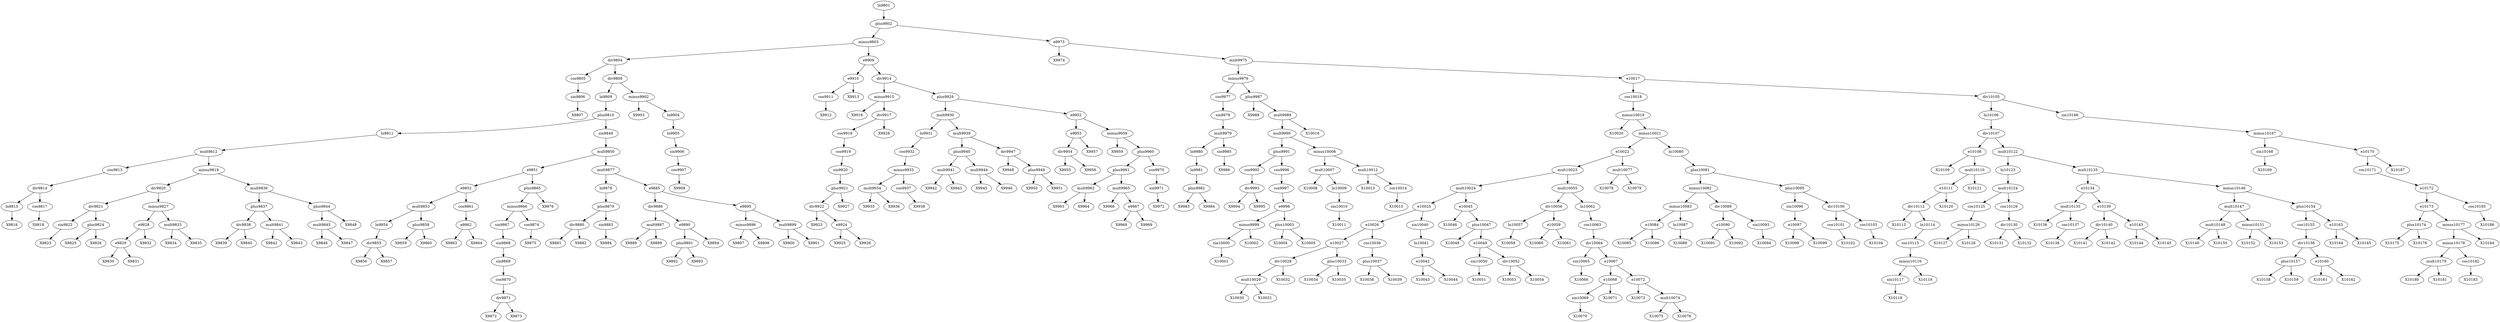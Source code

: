 digraph T {
	sin9806 -> X9807
	cos9805 -> sin9806
	div9804 -> cos9805
	ln9815 -> X9816
	div9814 -> ln9815
	cos9817 -> X9818
	div9814 -> cos9817
	cos9813 -> div9814
	mult9812 -> cos9813
	sin9822 -> X9823
	div9821 -> sin9822
	plus9824 -> X9825
	plus9824 -> X9826
	div9821 -> plus9824
	div9820 -> div9821
	e9829 -> X9830
	e9829 -> X9831
	e9828 -> e9829
	e9828 -> X9832
	minus9827 -> e9828
	mult9833 -> X9834
	mult9833 -> X9835
	minus9827 -> mult9833
	div9820 -> minus9827
	minus9819 -> div9820
	div9838 -> X9839
	div9838 -> X9840
	plus9837 -> div9838
	mult9841 -> X9842
	mult9841 -> X9843
	plus9837 -> mult9841
	mult9836 -> plus9837
	mult9845 -> X9846
	mult9845 -> X9847
	plus9844 -> mult9845
	plus9844 -> X9848
	mult9836 -> plus9844
	minus9819 -> mult9836
	mult9812 -> minus9819
	ln9811 -> mult9812
	plus9810 -> ln9811
	div9855 -> X9856
	div9855 -> X9857
	ln9854 -> div9855
	mult9853 -> ln9854
	plus9858 -> X9859
	plus9858 -> X9860
	mult9853 -> plus9858
	e9852 -> mult9853
	e9862 -> X9863
	e9862 -> X9864
	cos9861 -> e9862
	e9852 -> cos9861
	e9851 -> e9852
	div9871 -> X9872
	div9871 -> X9873
	cos9870 -> div9871
	sin9869 -> cos9870
	sin9868 -> sin9869
	sin9867 -> sin9868
	minus9866 -> sin9867
	cos9874 -> X9875
	minus9866 -> cos9874
	plus9865 -> minus9866
	plus9865 -> X9876
	e9851 -> plus9865
	mult9850 -> e9851
	div9880 -> X9881
	div9880 -> X9882
	plus9879 -> div9880
	sin9883 -> X9884
	plus9879 -> sin9883
	ln9878 -> plus9879
	mult9877 -> ln9878
	mult9887 -> X9888
	mult9887 -> X9889
	div9886 -> mult9887
	plus9891 -> X9892
	plus9891 -> X9893
	e9890 -> plus9891
	e9890 -> X9894
	div9886 -> e9890
	e9885 -> div9886
	minus9896 -> X9897
	minus9896 -> X9898
	e9895 -> minus9896
	mult9899 -> X9900
	mult9899 -> X9901
	e9895 -> mult9899
	e9885 -> e9895
	mult9877 -> e9885
	mult9850 -> mult9877
	sin9849 -> mult9850
	plus9810 -> sin9849
	ln9809 -> plus9810
	div9808 -> ln9809
	minus9902 -> X9903
	cos9907 -> X9908
	sin9906 -> cos9907
	ln9905 -> sin9906
	ln9904 -> ln9905
	minus9902 -> ln9904
	div9808 -> minus9902
	div9804 -> div9808
	minus9803 -> div9804
	cos9911 -> X9912
	e9910 -> cos9911
	e9910 -> X9913
	e9909 -> e9910
	minus9915 -> X9916
	div9922 -> X9923
	e9924 -> X9925
	e9924 -> X9926
	div9922 -> e9924
	plus9921 -> div9922
	plus9921 -> X9927
	sin9920 -> plus9921
	cos9919 -> sin9920
	cos9918 -> cos9919
	div9917 -> cos9918
	div9917 -> X9928
	minus9915 -> div9917
	div9914 -> minus9915
	mult9934 -> X9935
	mult9934 -> X9936
	minus9933 -> mult9934
	cos9937 -> X9938
	minus9933 -> cos9937
	cos9932 -> minus9933
	ln9931 -> cos9932
	mult9930 -> ln9931
	mult9941 -> X9942
	mult9941 -> X9943
	plus9940 -> mult9941
	mult9944 -> X9945
	mult9944 -> X9946
	plus9940 -> mult9944
	mult9939 -> plus9940
	div9947 -> X9948
	plus9949 -> X9950
	plus9949 -> X9951
	div9947 -> plus9949
	mult9939 -> div9947
	mult9930 -> mult9939
	plus9929 -> mult9930
	div9954 -> X9955
	div9954 -> X9956
	e9953 -> div9954
	e9953 -> X9957
	e9952 -> e9953
	minus9958 -> X9959
	mult9962 -> X9963
	mult9962 -> X9964
	plus9961 -> mult9962
	mult9965 -> X9966
	e9967 -> X9968
	e9967 -> X9969
	mult9965 -> e9967
	plus9961 -> mult9965
	plus9960 -> plus9961
	sin9971 -> X9972
	cos9970 -> sin9971
	plus9960 -> cos9970
	minus9958 -> plus9960
	e9952 -> minus9958
	plus9929 -> e9952
	div9914 -> plus9929
	e9909 -> div9914
	minus9803 -> e9909
	plus9802 -> minus9803
	e9973 -> X9974
	plus9982 -> X9983
	plus9982 -> X9984
	ln9981 -> plus9982
	ln9980 -> ln9981
	mult9979 -> ln9980
	sin9985 -> X9986
	mult9979 -> sin9985
	sin9978 -> mult9979
	cos9977 -> sin9978
	minus9976 -> cos9977
	plus9987 -> X9988
	div9993 -> X9994
	div9993 -> X9995
	cos9992 -> div9993
	plus9991 -> cos9992
	sin10000 -> X10001
	minus9999 -> sin10000
	minus9999 -> X10002
	e9998 -> minus9999
	plus10003 -> X10004
	plus10003 -> X10005
	e9998 -> plus10003
	cos9997 -> e9998
	cos9996 -> cos9997
	plus9991 -> cos9996
	mult9990 -> plus9991
	mult10007 -> X10008
	sin10010 -> X10011
	ln10009 -> sin10010
	mult10007 -> ln10009
	minus10006 -> mult10007
	mult10012 -> X10013
	cos10014 -> X10015
	mult10012 -> cos10014
	minus10006 -> mult10012
	mult9990 -> minus10006
	mult9989 -> mult9990
	mult9989 -> X10016
	plus9987 -> mult9989
	minus9976 -> plus9987
	mult9975 -> minus9976
	minus10019 -> X10020
	mult10029 -> X10030
	mult10029 -> X10031
	div10028 -> mult10029
	div10028 -> X10032
	e10027 -> div10028
	plus10033 -> X10034
	plus10033 -> X10035
	e10027 -> plus10033
	e10026 -> e10027
	plus10037 -> X10038
	plus10037 -> X10039
	cos10036 -> plus10037
	e10026 -> cos10036
	e10025 -> e10026
	e10042 -> X10043
	e10042 -> X10044
	ln10041 -> e10042
	sin10040 -> ln10041
	e10025 -> sin10040
	mult10024 -> e10025
	e10045 -> X10046
	plus10047 -> X10048
	sin10050 -> X10051
	e10049 -> sin10050
	div10052 -> X10053
	div10052 -> X10054
	e10049 -> div10052
	plus10047 -> e10049
	e10045 -> plus10047
	mult10024 -> e10045
	mult10023 -> mult10024
	ln10057 -> X10058
	div10056 -> ln10057
	e10059 -> X10060
	e10059 -> X10061
	div10056 -> e10059
	mult10055 -> div10056
	sin10065 -> X10066
	div10064 -> sin10065
	sin10069 -> X10070
	e10068 -> sin10069
	e10068 -> X10071
	e10067 -> e10068
	e10072 -> X10073
	mult10074 -> X10075
	mult10074 -> X10076
	e10072 -> mult10074
	e10067 -> e10072
	div10064 -> e10067
	cos10063 -> div10064
	ln10062 -> cos10063
	mult10055 -> ln10062
	mult10023 -> mult10055
	e10022 -> mult10023
	mult10077 -> X10078
	mult10077 -> X10079
	e10022 -> mult10077
	minus10021 -> e10022
	e10084 -> X10085
	e10084 -> X10086
	minus10083 -> e10084
	ln10087 -> X10088
	minus10083 -> ln10087
	minus10082 -> minus10083
	e10090 -> X10091
	e10090 -> X10092
	div10089 -> e10090
	sin10093 -> X10094
	div10089 -> sin10093
	minus10082 -> div10089
	plus10081 -> minus10082
	e10097 -> X10098
	e10097 -> X10099
	sin10096 -> e10097
	plus10095 -> sin10096
	cos10101 -> X10102
	div10100 -> cos10101
	cos10103 -> X10104
	div10100 -> cos10103
	plus10095 -> div10100
	plus10081 -> plus10095
	ln10080 -> plus10081
	minus10021 -> ln10080
	minus10019 -> minus10021
	cos10018 -> minus10019
	e10017 -> cos10018
	e10108 -> X10109
	div10112 -> X10113
	sin10117 -> X10118
	minus10116 -> sin10117
	minus10116 -> X10119
	cos10115 -> minus10116
	ln10114 -> cos10115
	div10112 -> ln10114
	e10111 -> div10112
	e10111 -> X10120
	mult10110 -> e10111
	mult10110 -> X10121
	e10108 -> mult10110
	div10107 -> e10108
	minus10126 -> X10127
	minus10126 -> X10128
	cos10125 -> minus10126
	mult10124 -> cos10125
	div10130 -> X10131
	div10130 -> X10132
	cos10129 -> div10130
	mult10124 -> cos10129
	ln10123 -> mult10124
	mult10122 -> ln10123
	mult10135 -> X10136
	cos10137 -> X10138
	mult10135 -> cos10137
	e10134 -> mult10135
	div10140 -> X10141
	div10140 -> X10142
	e10139 -> div10140
	e10143 -> X10144
	e10143 -> X10145
	e10139 -> e10143
	e10134 -> e10139
	mult10133 -> e10134
	mult10148 -> X10149
	mult10148 -> X10150
	mult10147 -> mult10148
	minus10151 -> X10152
	minus10151 -> X10153
	mult10147 -> minus10151
	minus10146 -> mult10147
	plus10157 -> X10158
	plus10157 -> X10159
	div10156 -> plus10157
	e10160 -> X10161
	e10160 -> X10162
	div10156 -> e10160
	cos10155 -> div10156
	plus10154 -> cos10155
	e10163 -> X10164
	e10163 -> X10165
	plus10154 -> e10163
	minus10146 -> plus10154
	mult10133 -> minus10146
	mult10122 -> mult10133
	div10107 -> mult10122
	ln10106 -> div10107
	div10105 -> ln10106
	sin10168 -> X10169
	minus10167 -> sin10168
	plus10174 -> X10175
	plus10174 -> X10176
	e10173 -> plus10174
	mult10179 -> X10180
	mult10179 -> X10181
	minus10178 -> mult10179
	cos10182 -> X10183
	minus10178 -> cos10182
	minus10177 -> minus10178
	minus10177 -> X10184
	e10173 -> minus10177
	e10172 -> e10173
	cos10185 -> X10186
	e10172 -> cos10185
	cos10171 -> e10172
	e10170 -> cos10171
	e10170 -> X10187
	minus10167 -> e10170
	sin10166 -> minus10167
	div10105 -> sin10166
	e10017 -> div10105
	mult9975 -> e10017
	e9973 -> mult9975
	plus9802 -> e9973
	ln9801 -> plus9802
}
